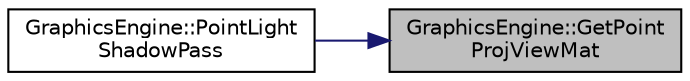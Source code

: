 digraph "GraphicsEngine::GetPointProjViewMat"
{
 // LATEX_PDF_SIZE
  edge [fontname="Helvetica",fontsize="10",labelfontname="Helvetica",labelfontsize="10"];
  node [fontname="Helvetica",fontsize="10",shape=record];
  rankdir="RL";
  Node342 [label="GraphicsEngine::GetPoint\lProjViewMat",height=0.2,width=0.4,color="black", fillcolor="grey75", style="filled", fontcolor="black",tooltip=" "];
  Node342 -> Node343 [dir="back",color="midnightblue",fontsize="10",style="solid",fontname="Helvetica"];
  Node343 [label="GraphicsEngine::PointLight\lShadowPass",height=0.2,width=0.4,color="black", fillcolor="white", style="filled",URL="$class_graphics_engine.html#a13a36eba901419eed2f12659576e7dce",tooltip=" "];
}
